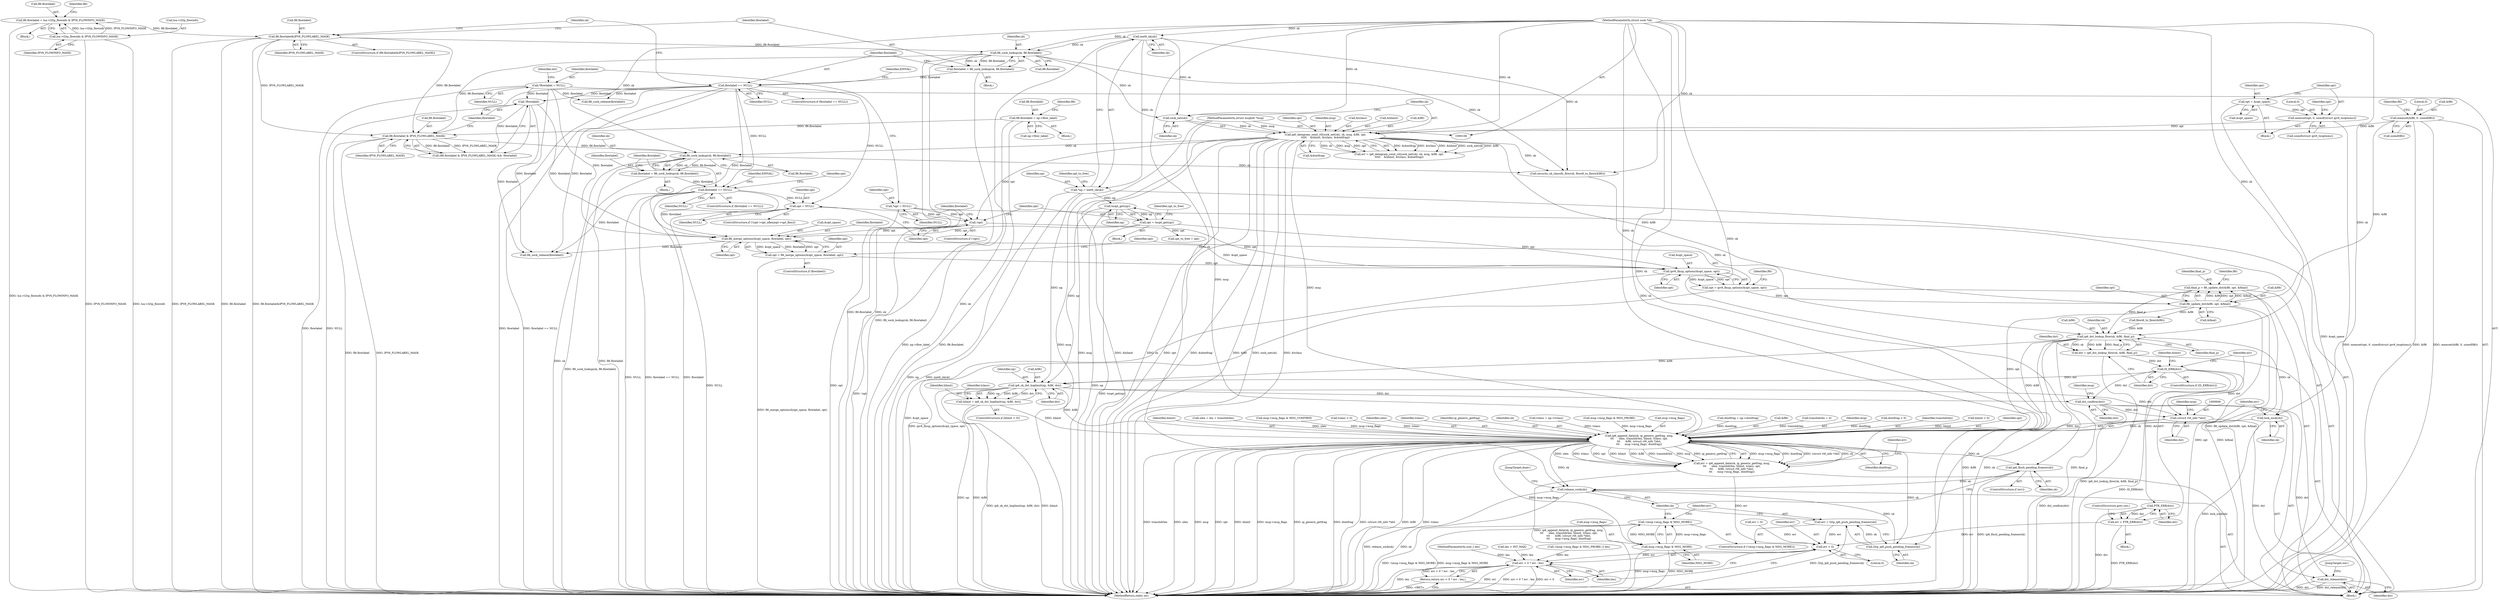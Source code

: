 digraph "0_linux_45f6fad84cc305103b28d73482b344d7f5b76f39_19@API" {
"1000493" [label="(Call,final_p = fl6_update_dst(&fl6, opt, &final))"];
"1000495" [label="(Call,fl6_update_dst(&fl6, opt, &final))"];
"1000185" [label="(Call,memset(&fl6, 0, sizeof(fl6)))"];
"1000361" [label="(Call,ip6_datagram_send_ctl(sock_net(sk), sk, msg, &fl6, opt,\n\t\t\t\t\t    &hlimit, &tclass, &dontfrag))"];
"1000362" [label="(Call,sock_net(sk))"];
"1000250" [label="(Call,fl6_sock_lookup(sk, fl6.flowlabel))"];
"1000118" [label="(Call,inet6_sk(sk))"];
"1000107" [label="(MethodParameterIn,struct sock *sk)"];
"1000242" [label="(Call,fl6.flowlabel&IPV6_FLOWLABEL_MASK)"];
"1000232" [label="(Call,fl6.flowlabel = lsa->l2tp_flowinfo & IPV6_FLOWINFO_MASK)"];
"1000236" [label="(Call,lsa->l2tp_flowinfo & IPV6_FLOWINFO_MASK)"];
"1000108" [label="(MethodParameterIn,struct msghdr *msg)"];
"1000348" [label="(Call,memset(opt, 0, sizeof(struct ipv6_txoptions)))"];
"1000344" [label="(Call,opt = &opt_space)"];
"1000440" [label="(Call,opt = ipv6_fixup_options(&opt_space, opt))"];
"1000442" [label="(Call,ipv6_fixup_options(&opt_space, opt))"];
"1000435" [label="(Call,fl6_merge_options(&opt_space, flowlabel, opt))"];
"1000129" [label="(Call,*flowlabel = NULL)"];
"1000391" [label="(Call,!flowlabel)"];
"1000256" [label="(Call,flowlabel == NULL)"];
"1000248" [label="(Call,flowlabel = fl6_sock_lookup(sk, fl6.flowlabel))"];
"1000402" [label="(Call,flowlabel == NULL)"];
"1000394" [label="(Call,flowlabel = fl6_sock_lookup(sk, fl6.flowlabel))"];
"1000396" [label="(Call,fl6_sock_lookup(sk, fl6.flowlabel))"];
"1000386" [label="(Call,fl6.flowlabel & IPV6_FLOWLABEL_MASK)"];
"1000319" [label="(Call,fl6.flowlabel = np->flow_label)"];
"1000421" [label="(Call,!opt)"];
"1000125" [label="(Call,*opt = NULL)"];
"1000417" [label="(Call,opt = NULL)"];
"1000424" [label="(Call,opt = txopt_get(np))"];
"1000426" [label="(Call,txopt_get(np))"];
"1000116" [label="(Call,*np = inet6_sk(sk))"];
"1000433" [label="(Call,opt = fl6_merge_options(&opt_space, flowlabel, opt))"];
"1000539" [label="(Call,ip6_dst_lookup_flow(sk, &fl6, final_p))"];
"1000537" [label="(Call,dst = ip6_dst_lookup_flow(sk, &fl6, final_p))"];
"1000545" [label="(Call,IS_ERR(dst))"];
"1000550" [label="(Call,PTR_ERR(dst))"];
"1000548" [label="(Call,err = PTR_ERR(dst))"];
"1000640" [label="(Call,err < 0)"];
"1000639" [label="(Call,err < 0 ? err : len)"];
"1000638" [label="(Return,return err < 0 ? err : len;)"];
"1000559" [label="(Call,ip6_sk_dst_hoplimit(np, &fl6, dst))"];
"1000557" [label="(Call,hlimit = ip6_sk_dst_hoplimit(np, &fl6, dst))"];
"1000594" [label="(Call,ip6_append_data(sk, ip_generic_getfrag, msg,\n\t\t\t      ulen, transhdrlen, hlimit, tclass, opt,\n\t\t\t      &fl6, (struct rt6_info *)dst,\n\t\t\t      msg->msg_flags, dontfrag))"];
"1000592" [label="(Call,err = ip6_append_data(sk, ip_generic_getfrag, msg,\n\t\t\t      ulen, transhdrlen, hlimit, tclass, opt,\n\t\t\t      &fl6, (struct rt6_info *)dst,\n\t\t\t      msg->msg_flags, dontfrag))"];
"1000614" [label="(Call,ip6_flush_pending_frames(sk))"];
"1000628" [label="(Call,release_sock(sk))"];
"1000619" [label="(Call,msg->msg_flags & MSG_MORE)"];
"1000618" [label="(Call,!(msg->msg_flags & MSG_MORE))"];
"1000626" [label="(Call,l2tp_ip6_push_pending_frames(sk))"];
"1000624" [label="(Call,err = l2tp_ip6_push_pending_frames(sk))"];
"1000605" [label="(Call,(struct rt6_info *)dst)"];
"1000631" [label="(Call,dst_release(dst))"];
"1000646" [label="(Call,dst_confirm(dst))"];
"1000590" [label="(Call,lock_sock(sk))"];
"1000350" [label="(Literal,0)"];
"1000625" [label="(Identifier,err)"];
"1000441" [label="(Identifier,opt)"];
"1000577" [label="(Call,dontfrag = np->dontfrag)"];
"1000623" [label="(Identifier,MSG_MORE)"];
"1000359" [label="(Call,err = ip6_datagram_send_ctl(sock_net(sk), sk, msg, &fl6, opt,\n\t\t\t\t\t    &hlimit, &tclass, &dontfrag))"];
"1000119" [label="(Identifier,sk)"];
"1000642" [label="(Literal,0)"];
"1000407" [label="(Identifier,EINVAL)"];
"1000362" [label="(Call,sock_net(sk))"];
"1000603" [label="(Call,&fl6)"];
"1000419" [label="(Identifier,NULL)"];
"1000159" [label="(Call,transhdrlen = 4)"];
"1000613" [label="(Identifier,err)"];
"1000233" [label="(Call,fl6.flowlabel)"];
"1000247" [label="(Block,)"];
"1000246" [label="(Identifier,IPV6_FLOWLABEL_MASK)"];
"1000134" [label="(Identifier,dst)"];
"1000552" [label="(ControlStructure,goto out;)"];
"1000431" [label="(ControlStructure,if (flowlabel))"];
"1000368" [label="(Identifier,opt)"];
"1000256" [label="(Call,flowlabel == NULL)"];
"1000427" [label="(Identifier,np)"];
"1000532" [label="(Call,security_sk_classify_flow(sk, flowi6_to_flowi(&fl6)))"];
"1000107" [label="(MethodParameterIn,struct sock *sk)"];
"1000620" [label="(Call,msg->msg_flags)"];
"1000631" [label="(Call,dst_release(dst))"];
"1000612" [label="(ControlStructure,if (err))"];
"1000538" [label="(Identifier,dst)"];
"1000361" [label="(Call,ip6_datagram_send_ctl(sock_net(sk), sk, msg, &fl6, opt,\n\t\t\t\t\t    &hlimit, &tclass, &dontfrag))"];
"1000421" [label="(Call,!opt)"];
"1000242" [label="(Call,fl6.flowlabel&IPV6_FLOWLABEL_MASK)"];
"1000392" [label="(Identifier,flowlabel)"];
"1000403" [label="(Identifier,flowlabel)"];
"1000387" [label="(Call,fl6.flowlabel)"];
"1000127" [label="(Identifier,NULL)"];
"1000495" [label="(Call,fl6_update_dst(&fl6, opt, &final))"];
"1000402" [label="(Call,flowlabel == NULL)"];
"1000343" [label="(Block,)"];
"1000351" [label="(Call,sizeof(struct ipv6_txoptions))"];
"1000424" [label="(Call,opt = txopt_get(np))"];
"1000498" [label="(Identifier,opt)"];
"1000393" [label="(Block,)"];
"1000632" [label="(Identifier,dst)"];
"1000418" [label="(Identifier,opt)"];
"1000261" [label="(Identifier,EINVAL)"];
"1000122" [label="(Identifier,opt_to_free)"];
"1000611" [label="(Identifier,dontfrag)"];
"1000543" [label="(Identifier,final_p)"];
"1000442" [label="(Call,ipv6_fixup_options(&opt_space, opt))"];
"1000545" [label="(Call,IS_ERR(dst))"];
"1000412" [label="(Identifier,opt)"];
"1000617" [label="(ControlStructure,if (!(msg->msg_flags & MSG_MORE)))"];
"1000548" [label="(Call,err = PTR_ERR(dst))"];
"1000640" [label="(Call,err < 0)"];
"1000646" [label="(Call,dst_confirm(dst))"];
"1000534" [label="(Call,flowi6_to_flowi(&fl6))"];
"1000662" [label="(MethodReturn,static int)"];
"1000364" [label="(Identifier,sk)"];
"1000559" [label="(Call,ip6_sk_dst_hoplimit(np, &fl6, dst))"];
"1000420" [label="(ControlStructure,if (!opt))"];
"1000614" [label="(Call,ip6_flush_pending_frames(sk))"];
"1000345" [label="(Identifier,opt)"];
"1000131" [label="(Identifier,NULL)"];
"1000566" [label="(Identifier,tclass)"];
"1000391" [label="(Call,!flowlabel)"];
"1000494" [label="(Identifier,final_p)"];
"1000258" [label="(Identifier,NULL)"];
"1000555" [label="(Identifier,hlimit)"];
"1000653" [label="(Identifier,msg)"];
"1000323" [label="(Call,np->flow_label)"];
"1000398" [label="(Call,fl6.flowlabel)"];
"1000390" [label="(Identifier,IPV6_FLOWLABEL_MASK)"];
"1000560" [label="(Identifier,np)"];
"1000649" [label="(Call,!(msg->msg_flags & MSG_PROBE) || len)"];
"1000385" [label="(Call,(fl6.flowlabel & IPV6_FLOWLABEL_MASK) && !flowlabel)"];
"1000624" [label="(Call,err = l2tp_ip6_push_pending_frames(sk))"];
"1000619" [label="(Call,msg->msg_flags & MSG_MORE)"];
"1000373" [label="(Call,&dontfrag)"];
"1000609" [label="(Identifier,msg)"];
"1000597" [label="(Identifier,msg)"];
"1000647" [label="(Identifier,dst)"];
"1000434" [label="(Identifier,opt)"];
"1000553" [label="(ControlStructure,if (hlimit < 0))"];
"1000250" [label="(Call,fl6_sock_lookup(sk, fl6.flowlabel))"];
"1000539" [label="(Call,ip6_dst_lookup_flow(sk, &fl6, final_p))"];
"1000126" [label="(Identifier,opt)"];
"1000432" [label="(Identifier,flowlabel)"];
"1000423" [label="(Block,)"];
"1000550" [label="(Call,PTR_ERR(dst))"];
"1000546" [label="(Identifier,dst)"];
"1000232" [label="(Call,fl6.flowlabel = lsa->l2tp_flowinfo & IPV6_FLOWINFO_MASK)"];
"1000590" [label="(Call,lock_sock(sk))"];
"1000557" [label="(Call,hlimit = ip6_sk_dst_hoplimit(np, &fl6, dst))"];
"1000386" [label="(Call,fl6.flowlabel & IPV6_FLOWLABEL_MASK)"];
"1000547" [label="(Block,)"];
"1000109" [label="(MethodParameterIn,size_t len)"];
"1000236" [label="(Call,lsa->l2tp_flowinfo & IPV6_FLOWINFO_MASK)"];
"1000186" [label="(Call,&fl6)"];
"1000365" [label="(Identifier,msg)"];
"1000116" [label="(Call,*np = inet6_sk(sk))"];
"1000425" [label="(Identifier,opt)"];
"1000499" [label="(Call,&final)"];
"1000540" [label="(Identifier,sk)"];
"1000404" [label="(Identifier,NULL)"];
"1000541" [label="(Call,&fl6)"];
"1000574" [label="(Call,dontfrag < 0)"];
"1000371" [label="(Call,&tclass)"];
"1000251" [label="(Identifier,sk)"];
"1000303" [label="(Block,)"];
"1000599" [label="(Identifier,transhdrlen)"];
"1000231" [label="(Block,)"];
"1000401" [label="(ControlStructure,if (flowlabel == NULL))"];
"1000426" [label="(Call,txopt_get(np))"];
"1000110" [label="(Block,)"];
"1000244" [label="(Identifier,fl6)"];
"1000380" [label="(Call,fl6_sock_release(flowlabel))"];
"1000607" [label="(Identifier,dst)"];
"1000130" [label="(Identifier,flowlabel)"];
"1000248" [label="(Call,flowlabel = fl6_sock_lookup(sk, fl6.flowlabel))"];
"1000346" [label="(Call,&opt_space)"];
"1000551" [label="(Identifier,dst)"];
"1000615" [label="(Identifier,sk)"];
"1000554" [label="(Call,hlimit < 0)"];
"1000643" [label="(Identifier,err)"];
"1000185" [label="(Call,memset(&fl6, 0, sizeof(fl6)))"];
"1000436" [label="(Call,&opt_space)"];
"1000433" [label="(Call,opt = fl6_merge_options(&opt_space, flowlabel, opt))"];
"1000125" [label="(Call,*opt = NULL)"];
"1000602" [label="(Identifier,opt)"];
"1000438" [label="(Identifier,flowlabel)"];
"1000349" [label="(Identifier,opt)"];
"1000344" [label="(Call,opt = &opt_space)"];
"1000189" [label="(Call,sizeof(fl6))"];
"1000594" [label="(Call,ip6_append_data(sk, ip_generic_getfrag, msg,\n\t\t\t      ulen, transhdrlen, hlimit, tclass, opt,\n\t\t\t      &fl6, (struct rt6_info *)dst,\n\t\t\t      msg->msg_flags, dontfrag))"];
"1000634" [label="(Call,fl6_sock_release(flowlabel))"];
"1000600" [label="(Identifier,hlimit)"];
"1000163" [label="(Call,ulen = len + transhdrlen)"];
"1000583" [label="(Call,msg->msg_flags & MSG_CONFIRM)"];
"1000445" [label="(Identifier,opt)"];
"1000237" [label="(Call,lsa->l2tp_flowinfo)"];
"1000240" [label="(Identifier,IPV6_FLOWINFO_MASK)"];
"1000394" [label="(Call,flowlabel = fl6_sock_lookup(sk, fl6.flowlabel))"];
"1000629" [label="(Identifier,sk)"];
"1000544" [label="(ControlStructure,if (IS_ERR(dst)))"];
"1000644" [label="(Identifier,len)"];
"1000395" [label="(Identifier,flowlabel)"];
"1000605" [label="(Call,(struct rt6_info *)dst)"];
"1000408" [label="(ControlStructure,if (!(opt->opt_nflen|opt->opt_flen)))"];
"1000641" [label="(Identifier,err)"];
"1000117" [label="(Identifier,np)"];
"1000565" [label="(Call,tclass < 0)"];
"1000598" [label="(Identifier,ulen)"];
"1000601" [label="(Identifier,tclass)"];
"1000249" [label="(Identifier,flowlabel)"];
"1000591" [label="(Identifier,sk)"];
"1000618" [label="(Call,!(msg->msg_flags & MSG_MORE))"];
"1000630" [label="(JumpTarget,done:)"];
"1000118" [label="(Call,inet6_sk(sk))"];
"1000266" [label="(Identifier,sk)"];
"1000627" [label="(Identifier,sk)"];
"1000493" [label="(Call,final_p = fl6_update_dst(&fl6, opt, &final))"];
"1000558" [label="(Identifier,hlimit)"];
"1000549" [label="(Identifier,err)"];
"1000596" [label="(Identifier,ip_generic_getfrag)"];
"1000241" [label="(ControlStructure,if (fl6.flowlabel&IPV6_FLOWLABEL_MASK))"];
"1000595" [label="(Identifier,sk)"];
"1000428" [label="(Call,opt_to_free = opt)"];
"1000537" [label="(Call,dst = ip6_dst_lookup_flow(sk, &fl6, final_p))"];
"1000440" [label="(Call,opt = ipv6_fixup_options(&opt_space, opt))"];
"1000417" [label="(Call,opt = NULL)"];
"1000319" [label="(Call,fl6.flowlabel = np->flow_label)"];
"1000568" [label="(Call,tclass = np->tclass)"];
"1000651" [label="(Call,msg->msg_flags & MSG_PROBE)"];
"1000355" [label="(Identifier,opt)"];
"1000363" [label="(Identifier,sk)"];
"1000243" [label="(Call,fl6.flowlabel)"];
"1000193" [label="(Identifier,fl6)"];
"1000448" [label="(Identifier,fl6)"];
"1000608" [label="(Call,msg->msg_flags)"];
"1000369" [label="(Call,&hlimit)"];
"1000257" [label="(Identifier,flowlabel)"];
"1000592" [label="(Call,err = ip6_append_data(sk, ip_generic_getfrag, msg,\n\t\t\t      ulen, transhdrlen, hlimit, tclass, opt,\n\t\t\t      &fl6, (struct rt6_info *)dst,\n\t\t\t      msg->msg_flags, dontfrag))"];
"1000633" [label="(JumpTarget,out:)"];
"1000628" [label="(Call,release_sock(sk))"];
"1000397" [label="(Identifier,sk)"];
"1000561" [label="(Call,&fl6)"];
"1000435" [label="(Call,fl6_merge_options(&opt_space, flowlabel, opt))"];
"1000593" [label="(Identifier,err)"];
"1000170" [label="(Call,len > INT_MAX)"];
"1000429" [label="(Identifier,opt_to_free)"];
"1000396" [label="(Call,fl6_sock_lookup(sk, fl6.flowlabel))"];
"1000108" [label="(MethodParameterIn,struct msghdr *msg)"];
"1000563" [label="(Identifier,dst)"];
"1000505" [label="(Identifier,fl6)"];
"1000348" [label="(Call,memset(opt, 0, sizeof(struct ipv6_txoptions)))"];
"1000129" [label="(Call,*flowlabel = NULL)"];
"1000443" [label="(Call,&opt_space)"];
"1000639" [label="(Call,err < 0 ? err : len)"];
"1000188" [label="(Literal,0)"];
"1000329" [label="(Identifier,fl6)"];
"1000320" [label="(Call,fl6.flowlabel)"];
"1000422" [label="(Identifier,opt)"];
"1000658" [label="(Call,err = 0)"];
"1000638" [label="(Return,return err < 0 ? err : len;)"];
"1000439" [label="(Identifier,opt)"];
"1000252" [label="(Call,fl6.flowlabel)"];
"1000496" [label="(Call,&fl6)"];
"1000366" [label="(Call,&fl6)"];
"1000626" [label="(Call,l2tp_ip6_push_pending_frames(sk))"];
"1000255" [label="(ControlStructure,if (flowlabel == NULL))"];
"1000493" -> "1000110"  [label="AST: "];
"1000493" -> "1000495"  [label="CFG: "];
"1000494" -> "1000493"  [label="AST: "];
"1000495" -> "1000493"  [label="AST: "];
"1000505" -> "1000493"  [label="CFG: "];
"1000493" -> "1000662"  [label="DDG: fl6_update_dst(&fl6, opt, &final)"];
"1000495" -> "1000493"  [label="DDG: &fl6"];
"1000495" -> "1000493"  [label="DDG: opt"];
"1000495" -> "1000493"  [label="DDG: &final"];
"1000493" -> "1000539"  [label="DDG: final_p"];
"1000495" -> "1000499"  [label="CFG: "];
"1000496" -> "1000495"  [label="AST: "];
"1000498" -> "1000495"  [label="AST: "];
"1000499" -> "1000495"  [label="AST: "];
"1000495" -> "1000662"  [label="DDG: opt"];
"1000495" -> "1000662"  [label="DDG: &final"];
"1000185" -> "1000495"  [label="DDG: &fl6"];
"1000361" -> "1000495"  [label="DDG: &fl6"];
"1000440" -> "1000495"  [label="DDG: opt"];
"1000495" -> "1000534"  [label="DDG: &fl6"];
"1000495" -> "1000594"  [label="DDG: opt"];
"1000185" -> "1000110"  [label="AST: "];
"1000185" -> "1000189"  [label="CFG: "];
"1000186" -> "1000185"  [label="AST: "];
"1000188" -> "1000185"  [label="AST: "];
"1000189" -> "1000185"  [label="AST: "];
"1000193" -> "1000185"  [label="CFG: "];
"1000185" -> "1000662"  [label="DDG: &fl6"];
"1000185" -> "1000662"  [label="DDG: memset(&fl6, 0, sizeof(fl6))"];
"1000185" -> "1000361"  [label="DDG: &fl6"];
"1000361" -> "1000359"  [label="AST: "];
"1000361" -> "1000373"  [label="CFG: "];
"1000362" -> "1000361"  [label="AST: "];
"1000364" -> "1000361"  [label="AST: "];
"1000365" -> "1000361"  [label="AST: "];
"1000366" -> "1000361"  [label="AST: "];
"1000368" -> "1000361"  [label="AST: "];
"1000369" -> "1000361"  [label="AST: "];
"1000371" -> "1000361"  [label="AST: "];
"1000373" -> "1000361"  [label="AST: "];
"1000359" -> "1000361"  [label="CFG: "];
"1000361" -> "1000662"  [label="DDG: msg"];
"1000361" -> "1000662"  [label="DDG: &hlimit"];
"1000361" -> "1000662"  [label="DDG: sk"];
"1000361" -> "1000662"  [label="DDG: opt"];
"1000361" -> "1000662"  [label="DDG: &dontfrag"];
"1000361" -> "1000662"  [label="DDG: &fl6"];
"1000361" -> "1000662"  [label="DDG: sock_net(sk)"];
"1000361" -> "1000662"  [label="DDG: &tclass"];
"1000361" -> "1000359"  [label="DDG: &dontfrag"];
"1000361" -> "1000359"  [label="DDG: &tclass"];
"1000361" -> "1000359"  [label="DDG: &hlimit"];
"1000361" -> "1000359"  [label="DDG: sock_net(sk)"];
"1000361" -> "1000359"  [label="DDG: &fl6"];
"1000361" -> "1000359"  [label="DDG: sk"];
"1000361" -> "1000359"  [label="DDG: msg"];
"1000361" -> "1000359"  [label="DDG: opt"];
"1000362" -> "1000361"  [label="DDG: sk"];
"1000107" -> "1000361"  [label="DDG: sk"];
"1000108" -> "1000361"  [label="DDG: msg"];
"1000348" -> "1000361"  [label="DDG: opt"];
"1000361" -> "1000396"  [label="DDG: sk"];
"1000361" -> "1000421"  [label="DDG: opt"];
"1000361" -> "1000532"  [label="DDG: sk"];
"1000361" -> "1000594"  [label="DDG: msg"];
"1000362" -> "1000363"  [label="CFG: "];
"1000363" -> "1000362"  [label="AST: "];
"1000364" -> "1000362"  [label="CFG: "];
"1000250" -> "1000362"  [label="DDG: sk"];
"1000118" -> "1000362"  [label="DDG: sk"];
"1000107" -> "1000362"  [label="DDG: sk"];
"1000250" -> "1000248"  [label="AST: "];
"1000250" -> "1000252"  [label="CFG: "];
"1000251" -> "1000250"  [label="AST: "];
"1000252" -> "1000250"  [label="AST: "];
"1000248" -> "1000250"  [label="CFG: "];
"1000250" -> "1000662"  [label="DDG: sk"];
"1000250" -> "1000662"  [label="DDG: fl6.flowlabel"];
"1000250" -> "1000248"  [label="DDG: sk"];
"1000250" -> "1000248"  [label="DDG: fl6.flowlabel"];
"1000118" -> "1000250"  [label="DDG: sk"];
"1000107" -> "1000250"  [label="DDG: sk"];
"1000242" -> "1000250"  [label="DDG: fl6.flowlabel"];
"1000250" -> "1000386"  [label="DDG: fl6.flowlabel"];
"1000250" -> "1000532"  [label="DDG: sk"];
"1000118" -> "1000116"  [label="AST: "];
"1000118" -> "1000119"  [label="CFG: "];
"1000119" -> "1000118"  [label="AST: "];
"1000116" -> "1000118"  [label="CFG: "];
"1000118" -> "1000662"  [label="DDG: sk"];
"1000118" -> "1000116"  [label="DDG: sk"];
"1000107" -> "1000118"  [label="DDG: sk"];
"1000118" -> "1000532"  [label="DDG: sk"];
"1000107" -> "1000106"  [label="AST: "];
"1000107" -> "1000662"  [label="DDG: sk"];
"1000107" -> "1000396"  [label="DDG: sk"];
"1000107" -> "1000532"  [label="DDG: sk"];
"1000107" -> "1000539"  [label="DDG: sk"];
"1000107" -> "1000590"  [label="DDG: sk"];
"1000107" -> "1000594"  [label="DDG: sk"];
"1000107" -> "1000614"  [label="DDG: sk"];
"1000107" -> "1000626"  [label="DDG: sk"];
"1000107" -> "1000628"  [label="DDG: sk"];
"1000242" -> "1000241"  [label="AST: "];
"1000242" -> "1000246"  [label="CFG: "];
"1000243" -> "1000242"  [label="AST: "];
"1000246" -> "1000242"  [label="AST: "];
"1000249" -> "1000242"  [label="CFG: "];
"1000266" -> "1000242"  [label="CFG: "];
"1000242" -> "1000662"  [label="DDG: fl6.flowlabel&IPV6_FLOWLABEL_MASK"];
"1000242" -> "1000662"  [label="DDG: IPV6_FLOWLABEL_MASK"];
"1000242" -> "1000662"  [label="DDG: fl6.flowlabel"];
"1000232" -> "1000242"  [label="DDG: fl6.flowlabel"];
"1000242" -> "1000386"  [label="DDG: fl6.flowlabel"];
"1000242" -> "1000386"  [label="DDG: IPV6_FLOWLABEL_MASK"];
"1000232" -> "1000231"  [label="AST: "];
"1000232" -> "1000236"  [label="CFG: "];
"1000233" -> "1000232"  [label="AST: "];
"1000236" -> "1000232"  [label="AST: "];
"1000244" -> "1000232"  [label="CFG: "];
"1000232" -> "1000662"  [label="DDG: lsa->l2tp_flowinfo & IPV6_FLOWINFO_MASK"];
"1000236" -> "1000232"  [label="DDG: lsa->l2tp_flowinfo"];
"1000236" -> "1000232"  [label="DDG: IPV6_FLOWINFO_MASK"];
"1000236" -> "1000240"  [label="CFG: "];
"1000237" -> "1000236"  [label="AST: "];
"1000240" -> "1000236"  [label="AST: "];
"1000236" -> "1000662"  [label="DDG: lsa->l2tp_flowinfo"];
"1000236" -> "1000662"  [label="DDG: IPV6_FLOWINFO_MASK"];
"1000108" -> "1000106"  [label="AST: "];
"1000108" -> "1000662"  [label="DDG: msg"];
"1000108" -> "1000594"  [label="DDG: msg"];
"1000348" -> "1000343"  [label="AST: "];
"1000348" -> "1000351"  [label="CFG: "];
"1000349" -> "1000348"  [label="AST: "];
"1000350" -> "1000348"  [label="AST: "];
"1000351" -> "1000348"  [label="AST: "];
"1000355" -> "1000348"  [label="CFG: "];
"1000348" -> "1000662"  [label="DDG: memset(opt, 0, sizeof(struct ipv6_txoptions))"];
"1000344" -> "1000348"  [label="DDG: opt"];
"1000344" -> "1000343"  [label="AST: "];
"1000344" -> "1000346"  [label="CFG: "];
"1000345" -> "1000344"  [label="AST: "];
"1000346" -> "1000344"  [label="AST: "];
"1000349" -> "1000344"  [label="CFG: "];
"1000344" -> "1000662"  [label="DDG: &opt_space"];
"1000440" -> "1000110"  [label="AST: "];
"1000440" -> "1000442"  [label="CFG: "];
"1000441" -> "1000440"  [label="AST: "];
"1000442" -> "1000440"  [label="AST: "];
"1000448" -> "1000440"  [label="CFG: "];
"1000440" -> "1000662"  [label="DDG: ipv6_fixup_options(&opt_space, opt)"];
"1000442" -> "1000440"  [label="DDG: &opt_space"];
"1000442" -> "1000440"  [label="DDG: opt"];
"1000442" -> "1000445"  [label="CFG: "];
"1000443" -> "1000442"  [label="AST: "];
"1000445" -> "1000442"  [label="AST: "];
"1000442" -> "1000662"  [label="DDG: &opt_space"];
"1000435" -> "1000442"  [label="DDG: &opt_space"];
"1000433" -> "1000442"  [label="DDG: opt"];
"1000421" -> "1000442"  [label="DDG: opt"];
"1000424" -> "1000442"  [label="DDG: opt"];
"1000435" -> "1000433"  [label="AST: "];
"1000435" -> "1000439"  [label="CFG: "];
"1000436" -> "1000435"  [label="AST: "];
"1000438" -> "1000435"  [label="AST: "];
"1000439" -> "1000435"  [label="AST: "];
"1000433" -> "1000435"  [label="CFG: "];
"1000435" -> "1000433"  [label="DDG: &opt_space"];
"1000435" -> "1000433"  [label="DDG: flowlabel"];
"1000435" -> "1000433"  [label="DDG: opt"];
"1000129" -> "1000435"  [label="DDG: flowlabel"];
"1000391" -> "1000435"  [label="DDG: flowlabel"];
"1000402" -> "1000435"  [label="DDG: flowlabel"];
"1000256" -> "1000435"  [label="DDG: flowlabel"];
"1000421" -> "1000435"  [label="DDG: opt"];
"1000424" -> "1000435"  [label="DDG: opt"];
"1000435" -> "1000634"  [label="DDG: flowlabel"];
"1000129" -> "1000110"  [label="AST: "];
"1000129" -> "1000131"  [label="CFG: "];
"1000130" -> "1000129"  [label="AST: "];
"1000131" -> "1000129"  [label="AST: "];
"1000134" -> "1000129"  [label="CFG: "];
"1000129" -> "1000662"  [label="DDG: flowlabel"];
"1000129" -> "1000380"  [label="DDG: flowlabel"];
"1000129" -> "1000391"  [label="DDG: flowlabel"];
"1000129" -> "1000634"  [label="DDG: flowlabel"];
"1000391" -> "1000385"  [label="AST: "];
"1000391" -> "1000392"  [label="CFG: "];
"1000392" -> "1000391"  [label="AST: "];
"1000385" -> "1000391"  [label="CFG: "];
"1000391" -> "1000385"  [label="DDG: flowlabel"];
"1000256" -> "1000391"  [label="DDG: flowlabel"];
"1000391" -> "1000634"  [label="DDG: flowlabel"];
"1000256" -> "1000255"  [label="AST: "];
"1000256" -> "1000258"  [label="CFG: "];
"1000257" -> "1000256"  [label="AST: "];
"1000258" -> "1000256"  [label="AST: "];
"1000261" -> "1000256"  [label="CFG: "];
"1000266" -> "1000256"  [label="CFG: "];
"1000256" -> "1000662"  [label="DDG: NULL"];
"1000256" -> "1000662"  [label="DDG: flowlabel"];
"1000256" -> "1000662"  [label="DDG: flowlabel == NULL"];
"1000248" -> "1000256"  [label="DDG: flowlabel"];
"1000256" -> "1000380"  [label="DDG: flowlabel"];
"1000256" -> "1000402"  [label="DDG: NULL"];
"1000256" -> "1000417"  [label="DDG: NULL"];
"1000256" -> "1000634"  [label="DDG: flowlabel"];
"1000248" -> "1000247"  [label="AST: "];
"1000249" -> "1000248"  [label="AST: "];
"1000257" -> "1000248"  [label="CFG: "];
"1000248" -> "1000662"  [label="DDG: fl6_sock_lookup(sk, fl6.flowlabel)"];
"1000402" -> "1000401"  [label="AST: "];
"1000402" -> "1000404"  [label="CFG: "];
"1000403" -> "1000402"  [label="AST: "];
"1000404" -> "1000402"  [label="AST: "];
"1000407" -> "1000402"  [label="CFG: "];
"1000412" -> "1000402"  [label="CFG: "];
"1000402" -> "1000662"  [label="DDG: NULL"];
"1000402" -> "1000662"  [label="DDG: flowlabel == NULL"];
"1000402" -> "1000662"  [label="DDG: flowlabel"];
"1000394" -> "1000402"  [label="DDG: flowlabel"];
"1000402" -> "1000417"  [label="DDG: NULL"];
"1000402" -> "1000634"  [label="DDG: flowlabel"];
"1000394" -> "1000393"  [label="AST: "];
"1000394" -> "1000396"  [label="CFG: "];
"1000395" -> "1000394"  [label="AST: "];
"1000396" -> "1000394"  [label="AST: "];
"1000403" -> "1000394"  [label="CFG: "];
"1000394" -> "1000662"  [label="DDG: fl6_sock_lookup(sk, fl6.flowlabel)"];
"1000396" -> "1000394"  [label="DDG: sk"];
"1000396" -> "1000394"  [label="DDG: fl6.flowlabel"];
"1000396" -> "1000398"  [label="CFG: "];
"1000397" -> "1000396"  [label="AST: "];
"1000398" -> "1000396"  [label="AST: "];
"1000396" -> "1000662"  [label="DDG: sk"];
"1000396" -> "1000662"  [label="DDG: fl6.flowlabel"];
"1000386" -> "1000396"  [label="DDG: fl6.flowlabel"];
"1000396" -> "1000532"  [label="DDG: sk"];
"1000386" -> "1000385"  [label="AST: "];
"1000386" -> "1000390"  [label="CFG: "];
"1000387" -> "1000386"  [label="AST: "];
"1000390" -> "1000386"  [label="AST: "];
"1000392" -> "1000386"  [label="CFG: "];
"1000385" -> "1000386"  [label="CFG: "];
"1000386" -> "1000662"  [label="DDG: fl6.flowlabel"];
"1000386" -> "1000662"  [label="DDG: IPV6_FLOWLABEL_MASK"];
"1000386" -> "1000385"  [label="DDG: fl6.flowlabel"];
"1000386" -> "1000385"  [label="DDG: IPV6_FLOWLABEL_MASK"];
"1000319" -> "1000386"  [label="DDG: fl6.flowlabel"];
"1000319" -> "1000303"  [label="AST: "];
"1000319" -> "1000323"  [label="CFG: "];
"1000320" -> "1000319"  [label="AST: "];
"1000323" -> "1000319"  [label="AST: "];
"1000329" -> "1000319"  [label="CFG: "];
"1000319" -> "1000662"  [label="DDG: np->flow_label"];
"1000319" -> "1000662"  [label="DDG: fl6.flowlabel"];
"1000421" -> "1000420"  [label="AST: "];
"1000421" -> "1000422"  [label="CFG: "];
"1000422" -> "1000421"  [label="AST: "];
"1000425" -> "1000421"  [label="CFG: "];
"1000432" -> "1000421"  [label="CFG: "];
"1000421" -> "1000662"  [label="DDG: !opt"];
"1000125" -> "1000421"  [label="DDG: opt"];
"1000417" -> "1000421"  [label="DDG: opt"];
"1000125" -> "1000110"  [label="AST: "];
"1000125" -> "1000127"  [label="CFG: "];
"1000126" -> "1000125"  [label="AST: "];
"1000127" -> "1000125"  [label="AST: "];
"1000130" -> "1000125"  [label="CFG: "];
"1000125" -> "1000662"  [label="DDG: opt"];
"1000417" -> "1000408"  [label="AST: "];
"1000417" -> "1000419"  [label="CFG: "];
"1000418" -> "1000417"  [label="AST: "];
"1000419" -> "1000417"  [label="AST: "];
"1000422" -> "1000417"  [label="CFG: "];
"1000417" -> "1000662"  [label="DDG: NULL"];
"1000424" -> "1000423"  [label="AST: "];
"1000424" -> "1000426"  [label="CFG: "];
"1000425" -> "1000424"  [label="AST: "];
"1000426" -> "1000424"  [label="AST: "];
"1000429" -> "1000424"  [label="CFG: "];
"1000424" -> "1000662"  [label="DDG: txopt_get(np)"];
"1000426" -> "1000424"  [label="DDG: np"];
"1000424" -> "1000428"  [label="DDG: opt"];
"1000426" -> "1000427"  [label="CFG: "];
"1000427" -> "1000426"  [label="AST: "];
"1000426" -> "1000662"  [label="DDG: np"];
"1000116" -> "1000426"  [label="DDG: np"];
"1000426" -> "1000559"  [label="DDG: np"];
"1000116" -> "1000110"  [label="AST: "];
"1000117" -> "1000116"  [label="AST: "];
"1000122" -> "1000116"  [label="CFG: "];
"1000116" -> "1000662"  [label="DDG: np"];
"1000116" -> "1000662"  [label="DDG: inet6_sk(sk)"];
"1000116" -> "1000559"  [label="DDG: np"];
"1000433" -> "1000431"  [label="AST: "];
"1000434" -> "1000433"  [label="AST: "];
"1000441" -> "1000433"  [label="CFG: "];
"1000433" -> "1000662"  [label="DDG: fl6_merge_options(&opt_space, flowlabel, opt)"];
"1000539" -> "1000537"  [label="AST: "];
"1000539" -> "1000543"  [label="CFG: "];
"1000540" -> "1000539"  [label="AST: "];
"1000541" -> "1000539"  [label="AST: "];
"1000543" -> "1000539"  [label="AST: "];
"1000537" -> "1000539"  [label="CFG: "];
"1000539" -> "1000662"  [label="DDG: sk"];
"1000539" -> "1000662"  [label="DDG: final_p"];
"1000539" -> "1000662"  [label="DDG: &fl6"];
"1000539" -> "1000537"  [label="DDG: sk"];
"1000539" -> "1000537"  [label="DDG: &fl6"];
"1000539" -> "1000537"  [label="DDG: final_p"];
"1000532" -> "1000539"  [label="DDG: sk"];
"1000534" -> "1000539"  [label="DDG: &fl6"];
"1000539" -> "1000559"  [label="DDG: &fl6"];
"1000539" -> "1000590"  [label="DDG: sk"];
"1000539" -> "1000594"  [label="DDG: &fl6"];
"1000537" -> "1000110"  [label="AST: "];
"1000538" -> "1000537"  [label="AST: "];
"1000546" -> "1000537"  [label="CFG: "];
"1000537" -> "1000662"  [label="DDG: ip6_dst_lookup_flow(sk, &fl6, final_p)"];
"1000537" -> "1000545"  [label="DDG: dst"];
"1000545" -> "1000544"  [label="AST: "];
"1000545" -> "1000546"  [label="CFG: "];
"1000546" -> "1000545"  [label="AST: "];
"1000549" -> "1000545"  [label="CFG: "];
"1000555" -> "1000545"  [label="CFG: "];
"1000545" -> "1000662"  [label="DDG: IS_ERR(dst)"];
"1000545" -> "1000550"  [label="DDG: dst"];
"1000545" -> "1000559"  [label="DDG: dst"];
"1000545" -> "1000605"  [label="DDG: dst"];
"1000545" -> "1000646"  [label="DDG: dst"];
"1000550" -> "1000548"  [label="AST: "];
"1000550" -> "1000551"  [label="CFG: "];
"1000551" -> "1000550"  [label="AST: "];
"1000548" -> "1000550"  [label="CFG: "];
"1000550" -> "1000662"  [label="DDG: dst"];
"1000550" -> "1000548"  [label="DDG: dst"];
"1000548" -> "1000547"  [label="AST: "];
"1000549" -> "1000548"  [label="AST: "];
"1000552" -> "1000548"  [label="CFG: "];
"1000548" -> "1000662"  [label="DDG: PTR_ERR(dst)"];
"1000548" -> "1000640"  [label="DDG: err"];
"1000640" -> "1000639"  [label="AST: "];
"1000640" -> "1000642"  [label="CFG: "];
"1000641" -> "1000640"  [label="AST: "];
"1000642" -> "1000640"  [label="AST: "];
"1000643" -> "1000640"  [label="CFG: "];
"1000644" -> "1000640"  [label="CFG: "];
"1000640" -> "1000639"  [label="DDG: err"];
"1000624" -> "1000640"  [label="DDG: err"];
"1000658" -> "1000640"  [label="DDG: err"];
"1000592" -> "1000640"  [label="DDG: err"];
"1000639" -> "1000638"  [label="AST: "];
"1000639" -> "1000643"  [label="CFG: "];
"1000639" -> "1000644"  [label="CFG: "];
"1000643" -> "1000639"  [label="AST: "];
"1000644" -> "1000639"  [label="AST: "];
"1000638" -> "1000639"  [label="CFG: "];
"1000639" -> "1000662"  [label="DDG: err"];
"1000639" -> "1000662"  [label="DDG: err < 0 ? err : len"];
"1000639" -> "1000662"  [label="DDG: err < 0"];
"1000639" -> "1000662"  [label="DDG: len"];
"1000639" -> "1000638"  [label="DDG: err < 0 ? err : len"];
"1000649" -> "1000639"  [label="DDG: len"];
"1000170" -> "1000639"  [label="DDG: len"];
"1000109" -> "1000639"  [label="DDG: len"];
"1000638" -> "1000110"  [label="AST: "];
"1000662" -> "1000638"  [label="CFG: "];
"1000638" -> "1000662"  [label="DDG: <RET>"];
"1000559" -> "1000557"  [label="AST: "];
"1000559" -> "1000563"  [label="CFG: "];
"1000560" -> "1000559"  [label="AST: "];
"1000561" -> "1000559"  [label="AST: "];
"1000563" -> "1000559"  [label="AST: "];
"1000557" -> "1000559"  [label="CFG: "];
"1000559" -> "1000662"  [label="DDG: np"];
"1000559" -> "1000662"  [label="DDG: &fl6"];
"1000559" -> "1000557"  [label="DDG: np"];
"1000559" -> "1000557"  [label="DDG: &fl6"];
"1000559" -> "1000557"  [label="DDG: dst"];
"1000559" -> "1000594"  [label="DDG: &fl6"];
"1000559" -> "1000605"  [label="DDG: dst"];
"1000559" -> "1000646"  [label="DDG: dst"];
"1000557" -> "1000553"  [label="AST: "];
"1000558" -> "1000557"  [label="AST: "];
"1000566" -> "1000557"  [label="CFG: "];
"1000557" -> "1000662"  [label="DDG: hlimit"];
"1000557" -> "1000662"  [label="DDG: ip6_sk_dst_hoplimit(np, &fl6, dst)"];
"1000557" -> "1000594"  [label="DDG: hlimit"];
"1000594" -> "1000592"  [label="AST: "];
"1000594" -> "1000611"  [label="CFG: "];
"1000595" -> "1000594"  [label="AST: "];
"1000596" -> "1000594"  [label="AST: "];
"1000597" -> "1000594"  [label="AST: "];
"1000598" -> "1000594"  [label="AST: "];
"1000599" -> "1000594"  [label="AST: "];
"1000600" -> "1000594"  [label="AST: "];
"1000601" -> "1000594"  [label="AST: "];
"1000602" -> "1000594"  [label="AST: "];
"1000603" -> "1000594"  [label="AST: "];
"1000605" -> "1000594"  [label="AST: "];
"1000608" -> "1000594"  [label="AST: "];
"1000611" -> "1000594"  [label="AST: "];
"1000592" -> "1000594"  [label="CFG: "];
"1000594" -> "1000662"  [label="DDG: transhdrlen"];
"1000594" -> "1000662"  [label="DDG: ulen"];
"1000594" -> "1000662"  [label="DDG: msg"];
"1000594" -> "1000662"  [label="DDG: opt"];
"1000594" -> "1000662"  [label="DDG: hlimit"];
"1000594" -> "1000662"  [label="DDG: msg->msg_flags"];
"1000594" -> "1000662"  [label="DDG: ip_generic_getfrag"];
"1000594" -> "1000662"  [label="DDG: dontfrag"];
"1000594" -> "1000662"  [label="DDG: (struct rt6_info *)dst"];
"1000594" -> "1000662"  [label="DDG: &fl6"];
"1000594" -> "1000662"  [label="DDG: tclass"];
"1000594" -> "1000592"  [label="DDG: msg->msg_flags"];
"1000594" -> "1000592"  [label="DDG: dontfrag"];
"1000594" -> "1000592"  [label="DDG: (struct rt6_info *)dst"];
"1000594" -> "1000592"  [label="DDG: sk"];
"1000594" -> "1000592"  [label="DDG: ulen"];
"1000594" -> "1000592"  [label="DDG: tclass"];
"1000594" -> "1000592"  [label="DDG: opt"];
"1000594" -> "1000592"  [label="DDG: hlimit"];
"1000594" -> "1000592"  [label="DDG: &fl6"];
"1000594" -> "1000592"  [label="DDG: transhdrlen"];
"1000594" -> "1000592"  [label="DDG: msg"];
"1000594" -> "1000592"  [label="DDG: ip_generic_getfrag"];
"1000590" -> "1000594"  [label="DDG: sk"];
"1000163" -> "1000594"  [label="DDG: ulen"];
"1000159" -> "1000594"  [label="DDG: transhdrlen"];
"1000554" -> "1000594"  [label="DDG: hlimit"];
"1000568" -> "1000594"  [label="DDG: tclass"];
"1000565" -> "1000594"  [label="DDG: tclass"];
"1000605" -> "1000594"  [label="DDG: dst"];
"1000651" -> "1000594"  [label="DDG: msg->msg_flags"];
"1000583" -> "1000594"  [label="DDG: msg->msg_flags"];
"1000574" -> "1000594"  [label="DDG: dontfrag"];
"1000577" -> "1000594"  [label="DDG: dontfrag"];
"1000594" -> "1000614"  [label="DDG: sk"];
"1000594" -> "1000619"  [label="DDG: msg->msg_flags"];
"1000594" -> "1000626"  [label="DDG: sk"];
"1000594" -> "1000628"  [label="DDG: sk"];
"1000592" -> "1000110"  [label="AST: "];
"1000593" -> "1000592"  [label="AST: "];
"1000613" -> "1000592"  [label="CFG: "];
"1000592" -> "1000662"  [label="DDG: ip6_append_data(sk, ip_generic_getfrag, msg,\n\t\t\t      ulen, transhdrlen, hlimit, tclass, opt,\n\t\t\t      &fl6, (struct rt6_info *)dst,\n\t\t\t      msg->msg_flags, dontfrag)"];
"1000614" -> "1000612"  [label="AST: "];
"1000614" -> "1000615"  [label="CFG: "];
"1000615" -> "1000614"  [label="AST: "];
"1000629" -> "1000614"  [label="CFG: "];
"1000614" -> "1000662"  [label="DDG: ip6_flush_pending_frames(sk)"];
"1000614" -> "1000628"  [label="DDG: sk"];
"1000628" -> "1000110"  [label="AST: "];
"1000628" -> "1000629"  [label="CFG: "];
"1000629" -> "1000628"  [label="AST: "];
"1000630" -> "1000628"  [label="CFG: "];
"1000628" -> "1000662"  [label="DDG: sk"];
"1000628" -> "1000662"  [label="DDG: release_sock(sk)"];
"1000626" -> "1000628"  [label="DDG: sk"];
"1000619" -> "1000618"  [label="AST: "];
"1000619" -> "1000623"  [label="CFG: "];
"1000620" -> "1000619"  [label="AST: "];
"1000623" -> "1000619"  [label="AST: "];
"1000618" -> "1000619"  [label="CFG: "];
"1000619" -> "1000662"  [label="DDG: MSG_MORE"];
"1000619" -> "1000662"  [label="DDG: msg->msg_flags"];
"1000619" -> "1000618"  [label="DDG: msg->msg_flags"];
"1000619" -> "1000618"  [label="DDG: MSG_MORE"];
"1000618" -> "1000617"  [label="AST: "];
"1000625" -> "1000618"  [label="CFG: "];
"1000629" -> "1000618"  [label="CFG: "];
"1000618" -> "1000662"  [label="DDG: !(msg->msg_flags & MSG_MORE)"];
"1000618" -> "1000662"  [label="DDG: msg->msg_flags & MSG_MORE"];
"1000626" -> "1000624"  [label="AST: "];
"1000626" -> "1000627"  [label="CFG: "];
"1000627" -> "1000626"  [label="AST: "];
"1000624" -> "1000626"  [label="CFG: "];
"1000626" -> "1000624"  [label="DDG: sk"];
"1000624" -> "1000617"  [label="AST: "];
"1000625" -> "1000624"  [label="AST: "];
"1000629" -> "1000624"  [label="CFG: "];
"1000624" -> "1000662"  [label="DDG: l2tp_ip6_push_pending_frames(sk)"];
"1000605" -> "1000607"  [label="CFG: "];
"1000606" -> "1000605"  [label="AST: "];
"1000607" -> "1000605"  [label="AST: "];
"1000609" -> "1000605"  [label="CFG: "];
"1000646" -> "1000605"  [label="DDG: dst"];
"1000605" -> "1000631"  [label="DDG: dst"];
"1000631" -> "1000110"  [label="AST: "];
"1000631" -> "1000632"  [label="CFG: "];
"1000632" -> "1000631"  [label="AST: "];
"1000633" -> "1000631"  [label="CFG: "];
"1000631" -> "1000662"  [label="DDG: dst"];
"1000631" -> "1000662"  [label="DDG: dst_release(dst)"];
"1000646" -> "1000631"  [label="DDG: dst"];
"1000646" -> "1000110"  [label="AST: "];
"1000646" -> "1000647"  [label="CFG: "];
"1000647" -> "1000646"  [label="AST: "];
"1000653" -> "1000646"  [label="CFG: "];
"1000646" -> "1000662"  [label="DDG: dst_confirm(dst)"];
"1000590" -> "1000110"  [label="AST: "];
"1000590" -> "1000591"  [label="CFG: "];
"1000591" -> "1000590"  [label="AST: "];
"1000593" -> "1000590"  [label="CFG: "];
"1000590" -> "1000662"  [label="DDG: lock_sock(sk)"];
}
